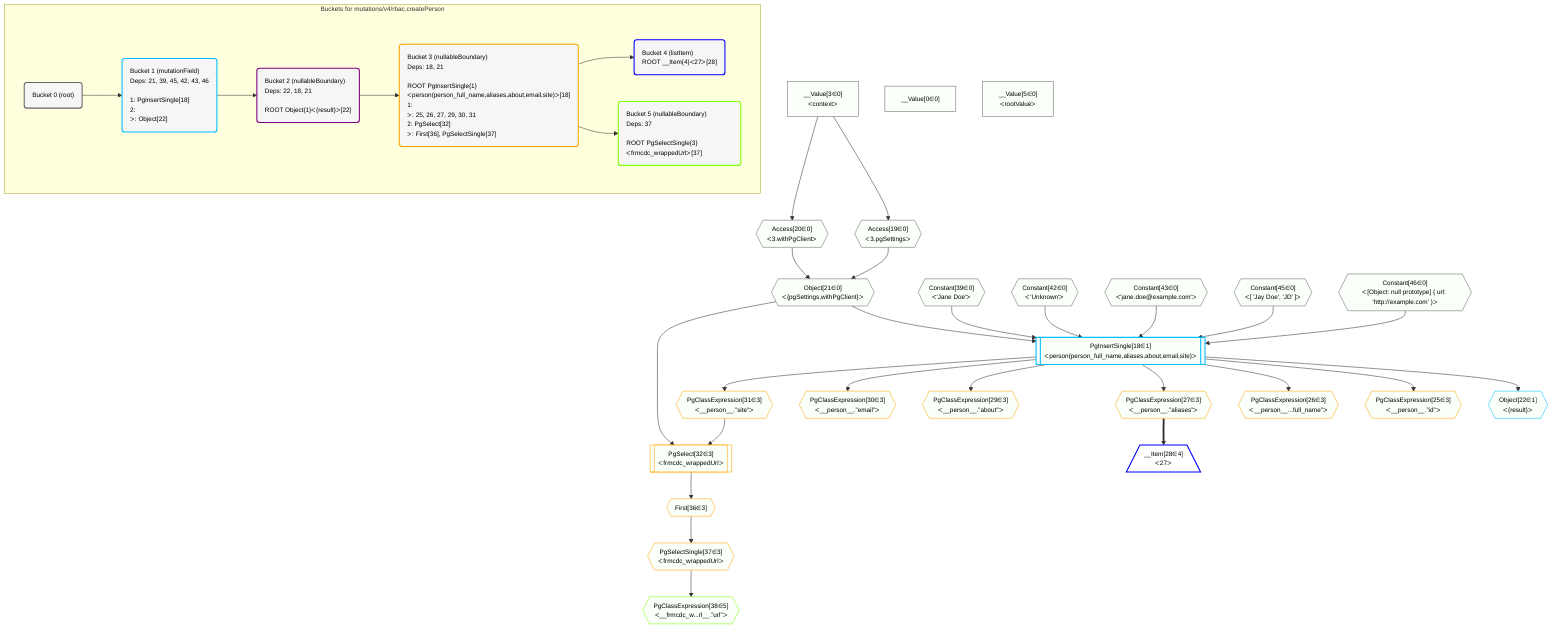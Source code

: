 %%{init: {'themeVariables': { 'fontSize': '12px'}}}%%
graph TD
    classDef path fill:#eee,stroke:#000,color:#000
    classDef plan fill:#fff,stroke-width:1px,color:#000
    classDef itemplan fill:#fff,stroke-width:2px,color:#000
    classDef unbatchedplan fill:#dff,stroke-width:1px,color:#000
    classDef sideeffectplan fill:#fcc,stroke-width:2px,color:#000
    classDef bucket fill:#f6f6f6,color:#000,stroke-width:2px,text-align:left


    %% plan dependencies
    Object21{{"Object[21∈0]<br />ᐸ{pgSettings,withPgClient}ᐳ"}}:::plan
    Access19{{"Access[19∈0]<br />ᐸ3.pgSettingsᐳ"}}:::plan
    Access20{{"Access[20∈0]<br />ᐸ3.withPgClientᐳ"}}:::plan
    Access19 & Access20 --> Object21
    __Value3["__Value[3∈0]<br />ᐸcontextᐳ"]:::plan
    __Value3 --> Access19
    __Value3 --> Access20
    __Value0["__Value[0∈0]"]:::plan
    __Value5["__Value[5∈0]<br />ᐸrootValueᐳ"]:::plan
    Constant39{{"Constant[39∈0]<br />ᐸ'Jane Doe'ᐳ"}}:::plan
    Constant42{{"Constant[42∈0]<br />ᐸ'Unknown'ᐳ"}}:::plan
    Constant43{{"Constant[43∈0]<br />ᐸ'jane.doe@example.com'ᐳ"}}:::plan
    Constant45{{"Constant[45∈0]<br />ᐸ[ 'Jay Doe', 'JD' ]ᐳ"}}:::plan
    Constant46{{"Constant[46∈0]<br />ᐸ[Object: null prototype] { url: 'http://example.com' }ᐳ"}}:::plan
    PgInsertSingle18[["PgInsertSingle[18∈1]<br />ᐸperson(person_full_name,aliases,about,email,site)ᐳ"]]:::sideeffectplan
    Object21 & Constant39 & Constant45 & Constant42 & Constant43 & Constant46 --> PgInsertSingle18
    Object22{{"Object[22∈1]<br />ᐸ{result}ᐳ"}}:::plan
    PgInsertSingle18 --> Object22
    PgSelect32[["PgSelect[32∈3]<br />ᐸfrmcdc_wrappedUrlᐳ"]]:::plan
    PgClassExpression31{{"PgClassExpression[31∈3]<br />ᐸ__person__.”site”ᐳ"}}:::plan
    Object21 & PgClassExpression31 --> PgSelect32
    PgClassExpression25{{"PgClassExpression[25∈3]<br />ᐸ__person__.”id”ᐳ"}}:::plan
    PgInsertSingle18 --> PgClassExpression25
    PgClassExpression26{{"PgClassExpression[26∈3]<br />ᐸ__person__...full_name”ᐳ"}}:::plan
    PgInsertSingle18 --> PgClassExpression26
    PgClassExpression27{{"PgClassExpression[27∈3]<br />ᐸ__person__.”aliases”ᐳ"}}:::plan
    PgInsertSingle18 --> PgClassExpression27
    PgClassExpression29{{"PgClassExpression[29∈3]<br />ᐸ__person__.”about”ᐳ"}}:::plan
    PgInsertSingle18 --> PgClassExpression29
    PgClassExpression30{{"PgClassExpression[30∈3]<br />ᐸ__person__.”email”ᐳ"}}:::plan
    PgInsertSingle18 --> PgClassExpression30
    PgInsertSingle18 --> PgClassExpression31
    First36{{"First[36∈3]"}}:::plan
    PgSelect32 --> First36
    PgSelectSingle37{{"PgSelectSingle[37∈3]<br />ᐸfrmcdc_wrappedUrlᐳ"}}:::plan
    First36 --> PgSelectSingle37
    __Item28[/"__Item[28∈4]<br />ᐸ27ᐳ"\]:::itemplan
    PgClassExpression27 ==> __Item28
    PgClassExpression38{{"PgClassExpression[38∈5]<br />ᐸ__frmcdc_w...rl__.”url”ᐳ"}}:::plan
    PgSelectSingle37 --> PgClassExpression38

    %% define steps

    subgraph "Buckets for mutations/v4/rbac.createPerson"
    Bucket0("Bucket 0 (root)"):::bucket
    classDef bucket0 stroke:#696969
    class Bucket0,__Value0,__Value3,__Value5,Access19,Access20,Object21,Constant39,Constant42,Constant43,Constant45,Constant46 bucket0
    Bucket1("Bucket 1 (mutationField)<br />Deps: 21, 39, 45, 42, 43, 46<br /><br />1: PgInsertSingle[18]<br />2: <br />ᐳ: Object[22]"):::bucket
    classDef bucket1 stroke:#00bfff
    class Bucket1,PgInsertSingle18,Object22 bucket1
    Bucket2("Bucket 2 (nullableBoundary)<br />Deps: 22, 18, 21<br /><br />ROOT Object{1}ᐸ{result}ᐳ[22]"):::bucket
    classDef bucket2 stroke:#7f007f
    class Bucket2 bucket2
    Bucket3("Bucket 3 (nullableBoundary)<br />Deps: 18, 21<br /><br />ROOT PgInsertSingle{1}ᐸperson(person_full_name,aliases,about,email,site)ᐳ[18]<br />1: <br />ᐳ: 25, 26, 27, 29, 30, 31<br />2: PgSelect[32]<br />ᐳ: First[36], PgSelectSingle[37]"):::bucket
    classDef bucket3 stroke:#ffa500
    class Bucket3,PgClassExpression25,PgClassExpression26,PgClassExpression27,PgClassExpression29,PgClassExpression30,PgClassExpression31,PgSelect32,First36,PgSelectSingle37 bucket3
    Bucket4("Bucket 4 (listItem)<br />ROOT __Item{4}ᐸ27ᐳ[28]"):::bucket
    classDef bucket4 stroke:#0000ff
    class Bucket4,__Item28 bucket4
    Bucket5("Bucket 5 (nullableBoundary)<br />Deps: 37<br /><br />ROOT PgSelectSingle{3}ᐸfrmcdc_wrappedUrlᐳ[37]"):::bucket
    classDef bucket5 stroke:#7fff00
    class Bucket5,PgClassExpression38 bucket5
    Bucket0 --> Bucket1
    Bucket1 --> Bucket2
    Bucket2 --> Bucket3
    Bucket3 --> Bucket4 & Bucket5
    classDef unary fill:#fafffa,borderWidth:8px
    class Object21,Access19,Access20,__Value0,__Value3,__Value5,Constant39,Constant42,Constant43,Constant45,Constant46,PgInsertSingle18,Object22,PgSelect32,PgClassExpression25,PgClassExpression26,PgClassExpression27,PgClassExpression29,PgClassExpression30,PgClassExpression31,First36,PgSelectSingle37,PgClassExpression38 unary
    end